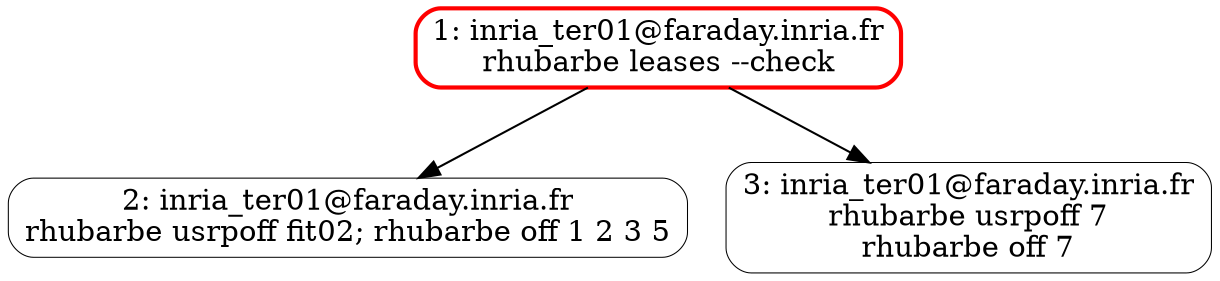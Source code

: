 digraph asynciojobs{
compound=true;
graph [];
1 [style="rounded",label="1: inria_ter01@faraday.inria.fr
rhubarbe leases --check",shape="box",color="red",penwidth="2"]
2 [style="rounded",label="2: inria_ter01@faraday.inria.fr
rhubarbe usrpoff fit02; rhubarbe off 1 2 3 5",shape="box",penwidth="0.5"]
1 -> 2;
3 [style="rounded",label="3: inria_ter01@faraday.inria.fr
rhubarbe usrpoff 7
rhubarbe off 7",shape="box",penwidth="0.5"]
1 -> 3;
}
